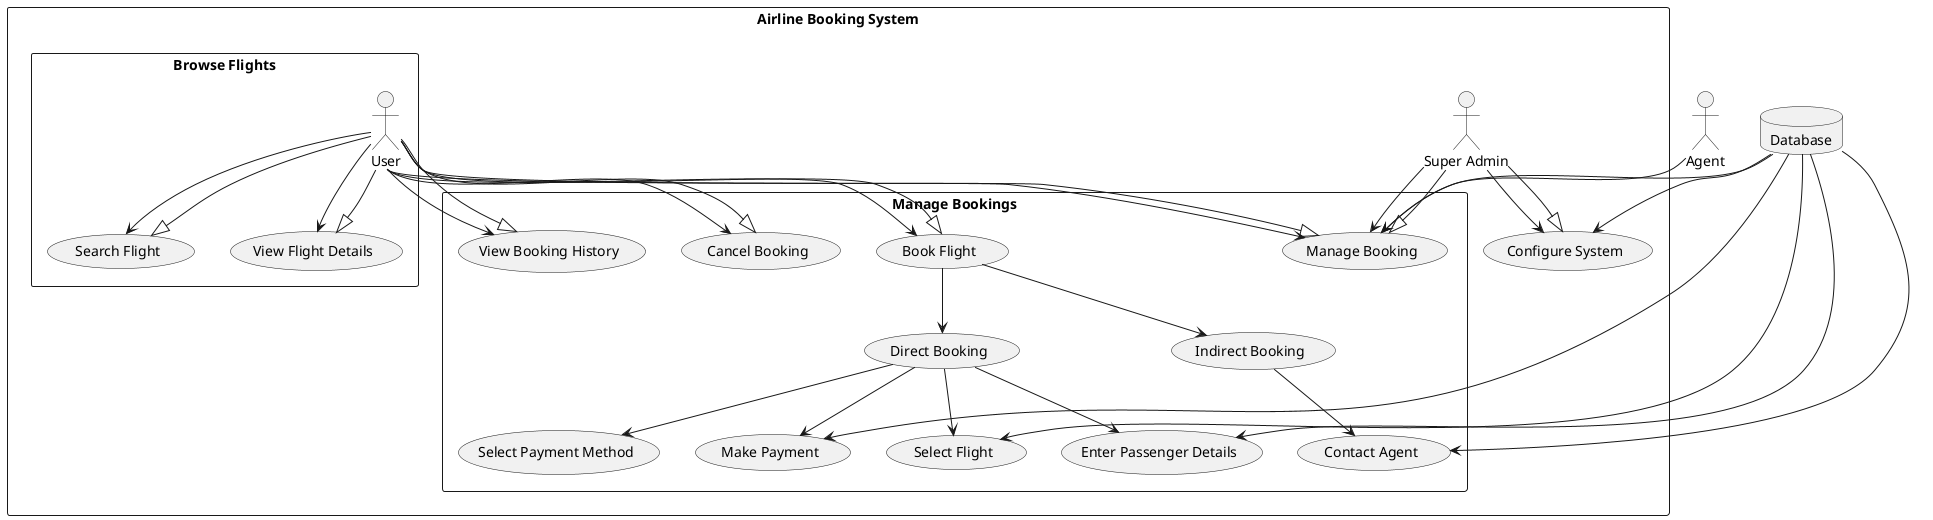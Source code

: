 @startuml test
skinparam monochrome false
' rectangleTitleFont Arial Bold 16

rectangle "Airline Booking System" as system {
  rectangle "Browse Flights" {
    actor User as U
    U --> (Search Flight)
    U --> (View Flight Details)
  }
  rectangle "Manage Bookings" {
    U --> (Book Flight)
    (Book Flight) --> (Direct Booking)
    (Direct Booking) --> (Select Flight)
    (Direct Booking) --> (Enter Passenger Details)
    (Direct Booking) --> (Select Payment Method)
    (Direct Booking) --> (Make Payment)
    (Book Flight) --> (Indirect Booking)
    (Indirect Booking) --> (Contact Agent)
    U --> (Manage Booking)
    U --> (View Booking History)
    U --> (Cancel Booking)
  }
  actor "Super Admin" as SA
  SA --> (Manage Booking)
  SA --> (Configure System)
}

database "Database" {
  Database --> (Select Flight)
  Database --> (Enter Passenger Details)
  Database --> (Make Payment)
  Database --> (Contact Agent)
  Database --> (Manage Booking)
  Database --> (Configure System)
}

U --|> (Search Flight)
U --|> (View Flight Details)
U --|> (Book Flight)
U --|> (Manage Booking)
U --|> (View Booking History)
U --|> (Cancel Booking)

SA --|> (Manage Booking)
SA --|> (Configure System)

' right to left direction
actor Agent as A
A --> (Manage Booking)

@enduml
